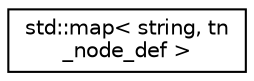 digraph "Graphical Class Hierarchy"
{
  edge [fontname="Helvetica",fontsize="10",labelfontname="Helvetica",labelfontsize="10"];
  node [fontname="Helvetica",fontsize="10",shape=record];
  rankdir="LR";
  Node0 [label="std::map\< string, tn\l_node_def \>",height=0.2,width=0.4,color="black", fillcolor="white", style="filled",URL="$classstd_1_1map.html"];
}
